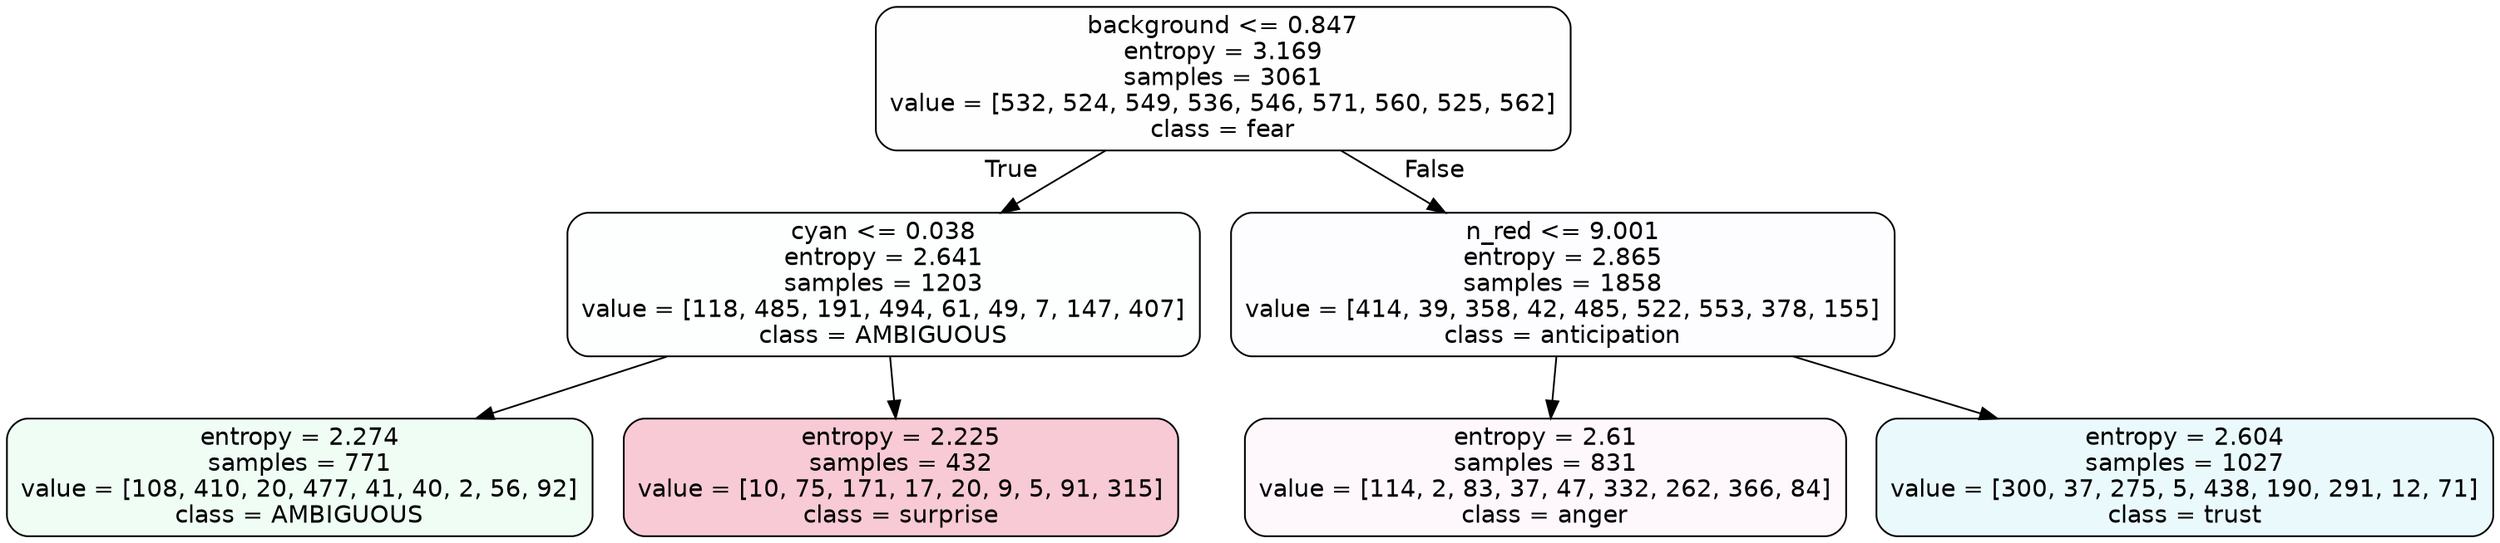 digraph Tree {
node [shape=box, style="filled, rounded", color="black", fontname=helvetica] ;
edge [fontname=helvetica] ;
0 [label="background <= 0.847\nentropy = 3.169\nsamples = 3061\nvalue = [532, 524, 549, 536, 546, 571, 560, 525, 562]\nclass = fear", fillcolor="#3964e501"] ;
1 [label="cyan <= 0.038\nentropy = 2.641\nsamples = 1203\nvalue = [118, 485, 191, 494, 61, 49, 7, 147, 407]\nclass = AMBIGUOUS", fillcolor="#39e58102"] ;
0 -> 1 [labeldistance=2.5, labelangle=45, headlabel="True"] ;
2 [label="entropy = 2.274\nsamples = 771\nvalue = [108, 410, 20, 477, 41, 40, 2, 56, 92]\nclass = AMBIGUOUS", fillcolor="#39e58114"] ;
1 -> 2 ;
3 [label="entropy = 2.225\nsamples = 432\nvalue = [10, 75, 171, 17, 20, 9, 5, 91, 315]\nclass = surprise", fillcolor="#e5396444"] ;
1 -> 3 ;
4 [label="n_red <= 9.001\nentropy = 2.865\nsamples = 1858\nvalue = [414, 39, 358, 42, 485, 522, 553, 378, 155]\nclass = anticipation", fillcolor="#8139e503"] ;
0 -> 4 [labeldistance=2.5, labelangle=-45, headlabel="False"] ;
5 [label="entropy = 2.61\nsamples = 831\nvalue = [114, 2, 83, 37, 47, 332, 262, 366, 84]\nclass = anger", fillcolor="#e539d709"] ;
4 -> 5 ;
6 [label="entropy = 2.604\nsamples = 1027\nvalue = [300, 37, 275, 5, 438, 190, 291, 12, 71]\nclass = trust", fillcolor="#39d7e51b"] ;
4 -> 6 ;
}